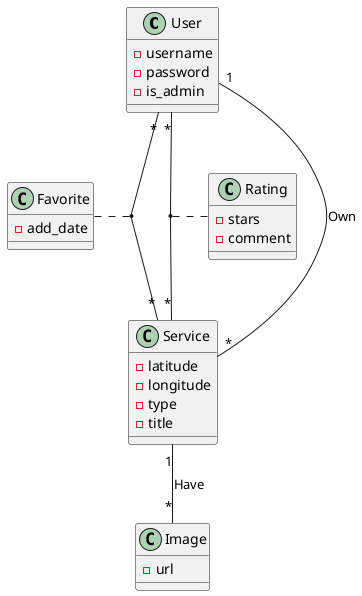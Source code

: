 @startuml class_diag

class User
User : -username
User : -password
User : -is_admin
User "*" -- "*" Service
(User, Service) . Favorite
User "*" -- "*" Service
(User, Service) . Rating
User "1" -- "*" Service : Own

class Service
Service : -latitude
Service : -longitude
Service : -type
Service : -title
Service "1" -- "*" Image : Have

class Image
Image : -url

class Favorite
Favorite : -add_date

class Rating
Rating : -stars
Rating : -comment


@enduml